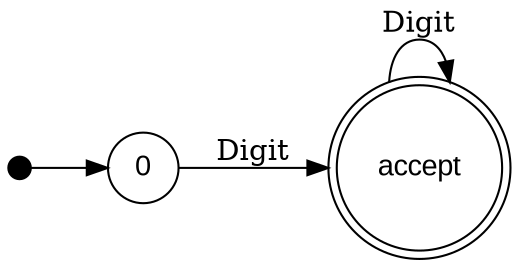 digraph number {
    rankdir=LR; // 从左到右布局
    // 定义节点
    node [shape=circle, style=solid, color=black, fontname=Arial];

    // 初始状态
    start [label="start", shape=point, width=.15];

    // 接受状态
    accept [shape=doublecircle, width=.15];

    // 中间状态
    L0 [label="0", width=.15];

    // 定义边
    start -> L0;
    L0 -> accept [label="Digit"];
    accept -> accept [label="Digit"];    
}